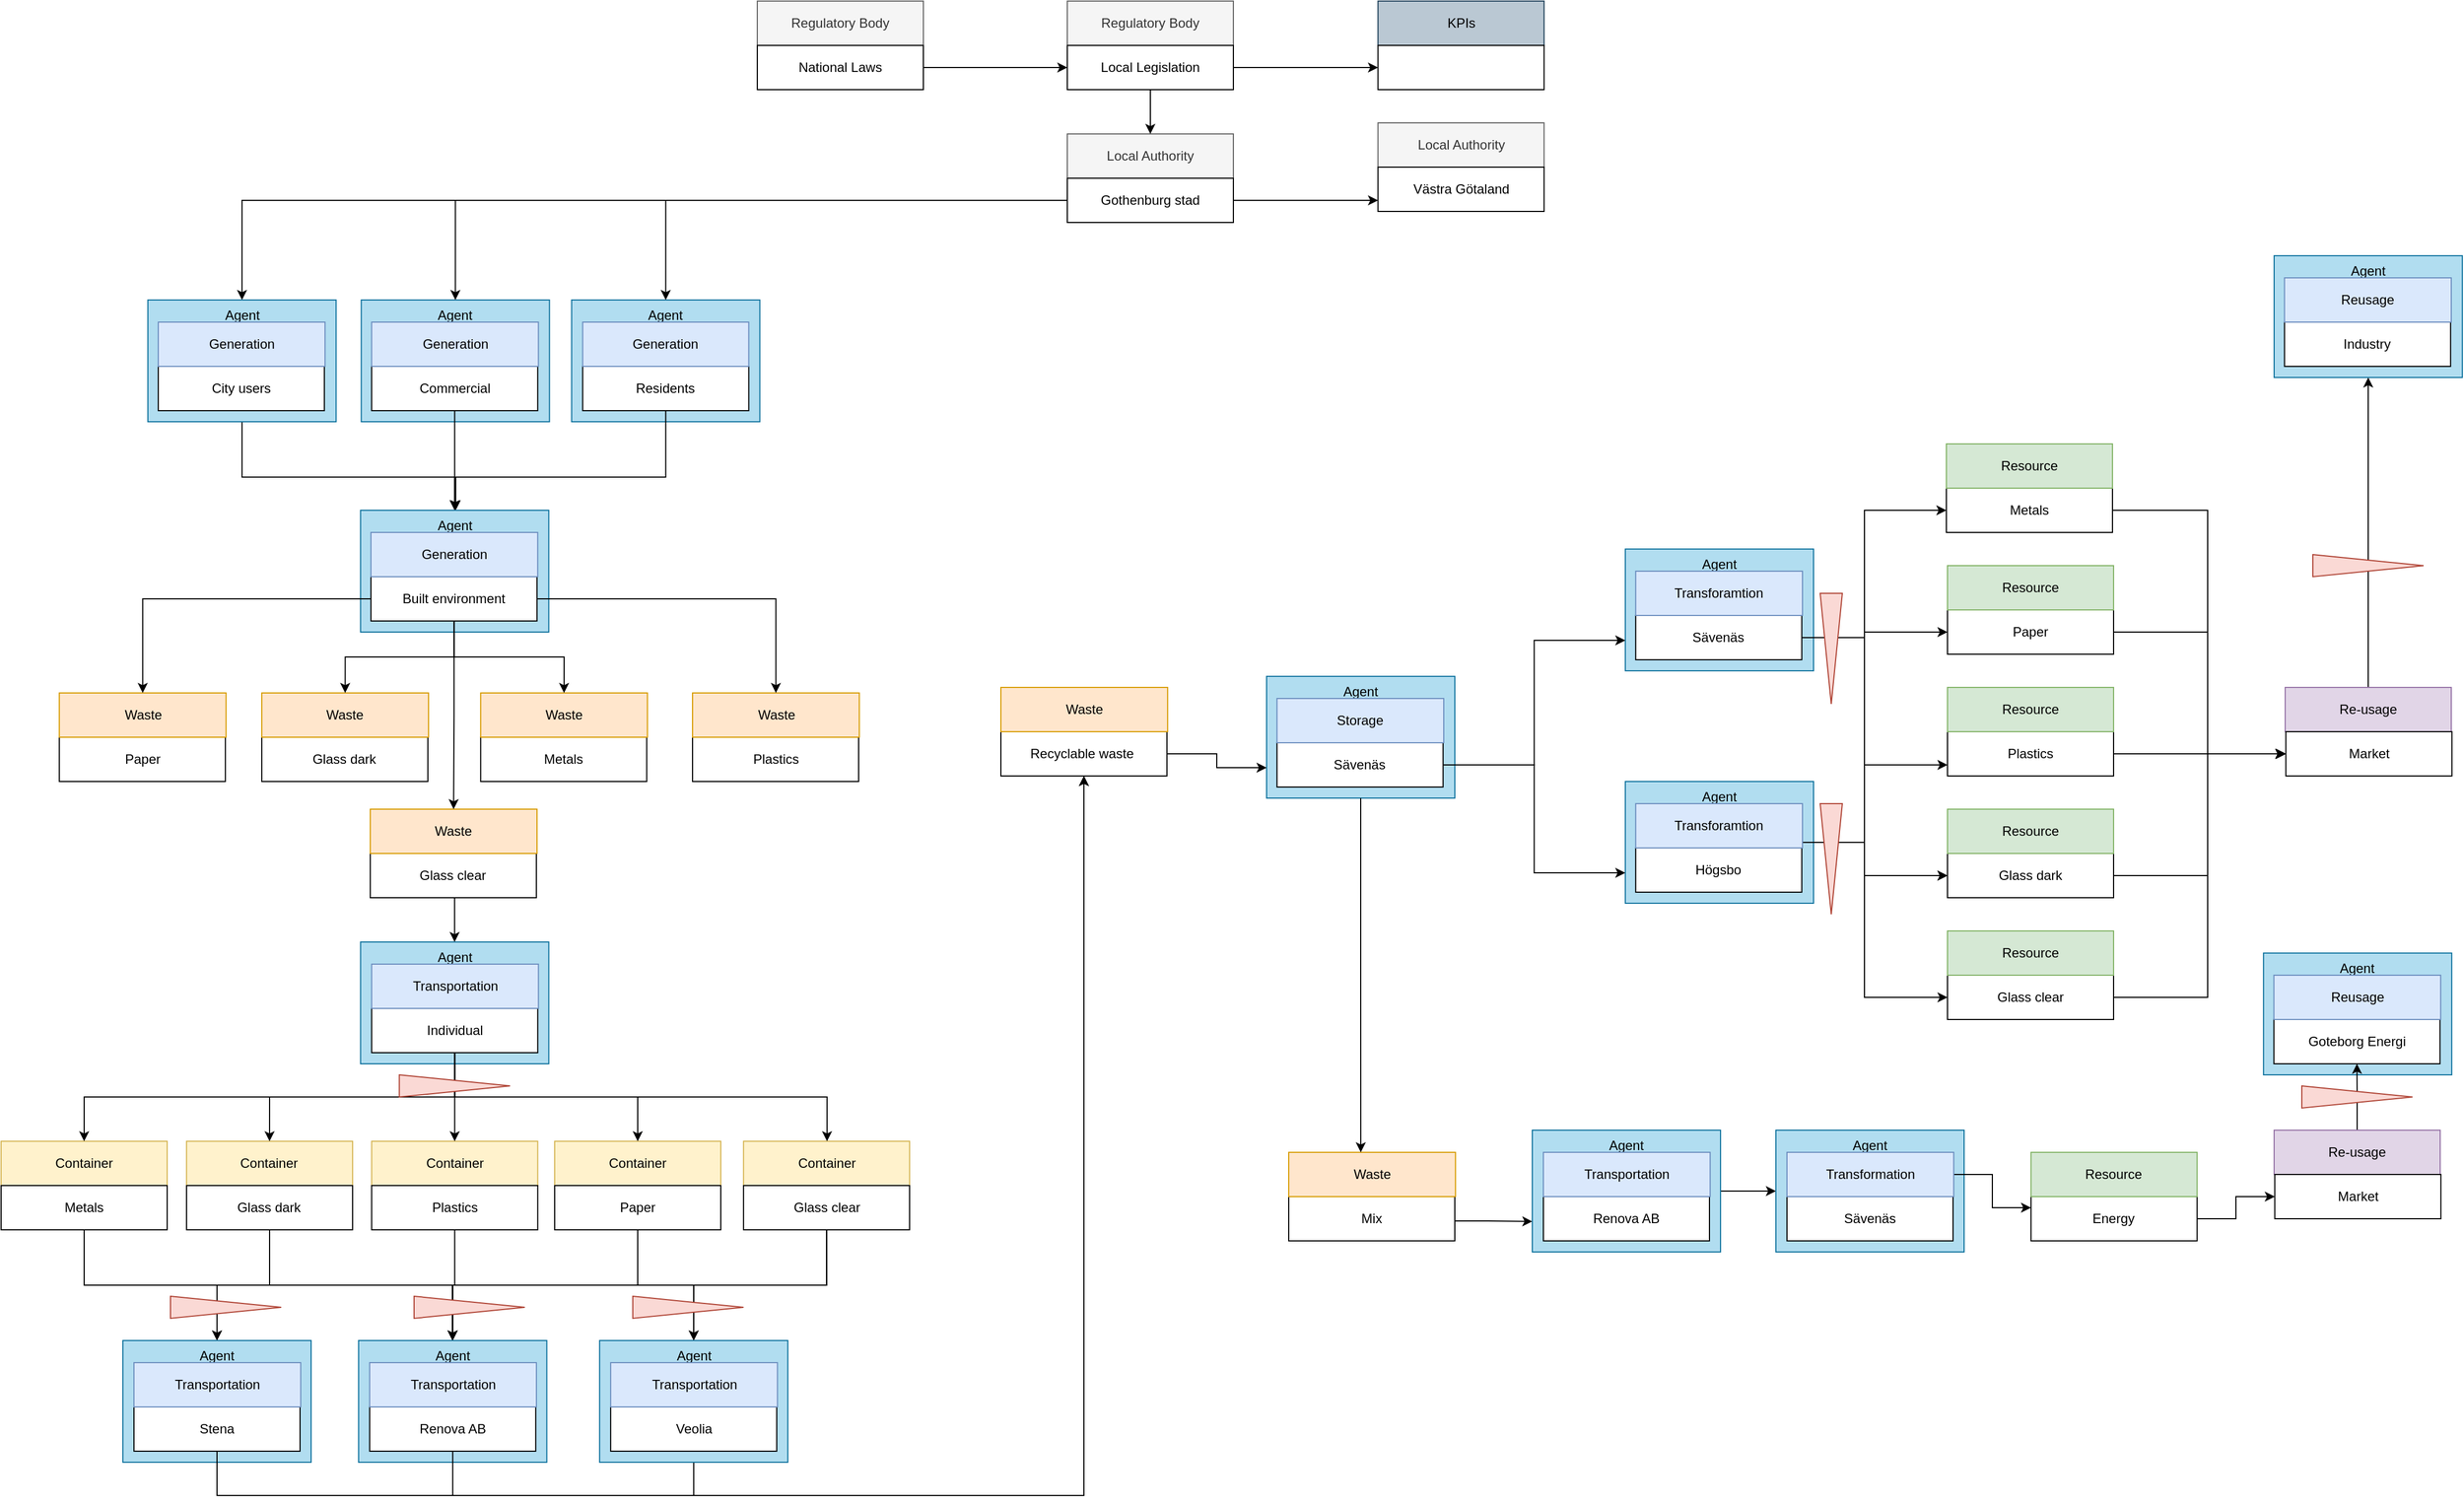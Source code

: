 <mxfile version="13.9.9" type="device"><diagram id="C5RBs43oDa-KdzZeNtuy" name="gote"><mxGraphModel dx="6628" dy="2889" grid="1" gridSize="10" guides="1" tooltips="1" connect="1" arrows="1" fold="1" page="1" pageScale="1" pageWidth="827" pageHeight="1169" math="0" shadow="0"><root><mxCell id="WIyWlLk6GJQsqaUBKTNV-0"/><mxCell id="WIyWlLk6GJQsqaUBKTNV-1" parent="WIyWlLk6GJQsqaUBKTNV-0"/><mxCell id="p03Hnv6CAL76CgvEwwgC-0" value="Agent" style="rounded=0;whiteSpace=wrap;html=1;fillColor=#b1ddf0;strokeColor=#10739e;verticalAlign=top;" parent="WIyWlLk6GJQsqaUBKTNV-1" vertex="1"><mxGeometry x="-2627.71" y="-780" width="170" height="110" as="geometry"/></mxCell><mxCell id="p03Hnv6CAL76CgvEwwgC-1" value="Agent" style="rounded=0;whiteSpace=wrap;html=1;fillColor=#b1ddf0;strokeColor=#10739e;verticalAlign=top;" parent="WIyWlLk6GJQsqaUBKTNV-1" vertex="1"><mxGeometry x="-2817.71" y="-780" width="170" height="110" as="geometry"/></mxCell><mxCell id="p03Hnv6CAL76CgvEwwgC-2" value="" style="group" parent="WIyWlLk6GJQsqaUBKTNV-1" vertex="1" connectable="0"><mxGeometry x="-2180" y="-1050" width="160" height="80" as="geometry"/></mxCell><mxCell id="p03Hnv6CAL76CgvEwwgC-3" value="Regulatory Body" style="rounded=0;whiteSpace=wrap;html=1;fillColor=#f5f5f5;strokeColor=#666666;fontColor=#333333;" parent="p03Hnv6CAL76CgvEwwgC-2" vertex="1"><mxGeometry width="150" height="40" as="geometry"/></mxCell><mxCell id="p03Hnv6CAL76CgvEwwgC-4" value="Local Legislation" style="rounded=0;whiteSpace=wrap;html=1;" parent="p03Hnv6CAL76CgvEwwgC-2" vertex="1"><mxGeometry y="40" width="150" height="40" as="geometry"/></mxCell><mxCell id="p03Hnv6CAL76CgvEwwgC-5" value="Local Authority" style="rounded=0;whiteSpace=wrap;html=1;fillColor=#f5f5f5;strokeColor=#666666;fontColor=#333333;" parent="WIyWlLk6GJQsqaUBKTNV-1" vertex="1"><mxGeometry x="-2180" y="-930" width="150" height="40" as="geometry"/></mxCell><mxCell id="p03Hnv6CAL76CgvEwwgC-6" style="edgeStyle=orthogonalEdgeStyle;rounded=0;orthogonalLoop=1;jettySize=auto;html=1;entryX=0;entryY=0.75;entryDx=0;entryDy=0;" parent="WIyWlLk6GJQsqaUBKTNV-1" source="p03Hnv6CAL76CgvEwwgC-12" target="p03Hnv6CAL76CgvEwwgC-32" edge="1"><mxGeometry relative="1" as="geometry"/></mxCell><mxCell id="p03Hnv6CAL76CgvEwwgC-9" style="edgeStyle=orthogonalEdgeStyle;rounded=0;orthogonalLoop=1;jettySize=auto;html=1;entryX=0.5;entryY=0;entryDx=0;entryDy=0;" parent="WIyWlLk6GJQsqaUBKTNV-1" source="p03Hnv6CAL76CgvEwwgC-12" target="p03Hnv6CAL76CgvEwwgC-1" edge="1"><mxGeometry relative="1" as="geometry"/></mxCell><mxCell id="p03Hnv6CAL76CgvEwwgC-10" style="edgeStyle=orthogonalEdgeStyle;rounded=0;orthogonalLoop=1;jettySize=auto;html=1;entryX=0.5;entryY=0;entryDx=0;entryDy=0;" parent="WIyWlLk6GJQsqaUBKTNV-1" source="p03Hnv6CAL76CgvEwwgC-12" target="p03Hnv6CAL76CgvEwwgC-0" edge="1"><mxGeometry relative="1" as="geometry"/></mxCell><mxCell id="p03Hnv6CAL76CgvEwwgC-159" style="edgeStyle=orthogonalEdgeStyle;rounded=0;orthogonalLoop=1;jettySize=auto;html=1;entryX=0.5;entryY=0;entryDx=0;entryDy=0;" parent="WIyWlLk6GJQsqaUBKTNV-1" source="p03Hnv6CAL76CgvEwwgC-12" target="p03Hnv6CAL76CgvEwwgC-156" edge="1"><mxGeometry relative="1" as="geometry"/></mxCell><mxCell id="p03Hnv6CAL76CgvEwwgC-12" value="Gothenburg stad" style="rounded=0;whiteSpace=wrap;html=1;" parent="WIyWlLk6GJQsqaUBKTNV-1" vertex="1"><mxGeometry x="-2180" y="-890" width="150" height="40" as="geometry"/></mxCell><mxCell id="p03Hnv6CAL76CgvEwwgC-13" value="" style="group" parent="WIyWlLk6GJQsqaUBKTNV-1" vertex="1" connectable="0"><mxGeometry x="-2460" y="-1050" width="150" height="80" as="geometry"/></mxCell><mxCell id="p03Hnv6CAL76CgvEwwgC-14" value="Regulatory Body" style="rounded=0;whiteSpace=wrap;html=1;fillColor=#f5f5f5;strokeColor=#666666;fontColor=#333333;" parent="p03Hnv6CAL76CgvEwwgC-13" vertex="1"><mxGeometry width="150" height="40" as="geometry"/></mxCell><mxCell id="p03Hnv6CAL76CgvEwwgC-15" value="National Laws" style="rounded=0;whiteSpace=wrap;html=1;" parent="p03Hnv6CAL76CgvEwwgC-13" vertex="1"><mxGeometry y="40" width="150" height="40" as="geometry"/></mxCell><mxCell id="p03Hnv6CAL76CgvEwwgC-16" value="KPIs" style="rounded=0;whiteSpace=wrap;html=1;fillColor=#bac8d3;strokeColor=#23445d;" parent="WIyWlLk6GJQsqaUBKTNV-1" vertex="1"><mxGeometry x="-1899.38" y="-1050" width="150" height="40" as="geometry"/></mxCell><mxCell id="p03Hnv6CAL76CgvEwwgC-17" value="" style="rounded=0;whiteSpace=wrap;html=1;" parent="WIyWlLk6GJQsqaUBKTNV-1" vertex="1"><mxGeometry x="-1899.38" y="-1010" width="150" height="40" as="geometry"/></mxCell><mxCell id="p03Hnv6CAL76CgvEwwgC-18" style="edgeStyle=orthogonalEdgeStyle;rounded=0;orthogonalLoop=1;jettySize=auto;html=1;" parent="WIyWlLk6GJQsqaUBKTNV-1" source="p03Hnv6CAL76CgvEwwgC-15" target="p03Hnv6CAL76CgvEwwgC-4" edge="1"><mxGeometry relative="1" as="geometry"/></mxCell><mxCell id="p03Hnv6CAL76CgvEwwgC-19" style="edgeStyle=orthogonalEdgeStyle;rounded=0;orthogonalLoop=1;jettySize=auto;html=1;" parent="WIyWlLk6GJQsqaUBKTNV-1" source="p03Hnv6CAL76CgvEwwgC-4" target="p03Hnv6CAL76CgvEwwgC-17" edge="1"><mxGeometry relative="1" as="geometry"/></mxCell><mxCell id="p03Hnv6CAL76CgvEwwgC-20" style="edgeStyle=orthogonalEdgeStyle;rounded=0;orthogonalLoop=1;jettySize=auto;html=1;" parent="WIyWlLk6GJQsqaUBKTNV-1" source="p03Hnv6CAL76CgvEwwgC-4" target="p03Hnv6CAL76CgvEwwgC-5" edge="1"><mxGeometry relative="1" as="geometry"/></mxCell><mxCell id="p03Hnv6CAL76CgvEwwgC-30" value="Local Authority" style="rounded=0;whiteSpace=wrap;html=1;fillColor=#f5f5f5;strokeColor=#666666;fontColor=#333333;" parent="WIyWlLk6GJQsqaUBKTNV-1" vertex="1"><mxGeometry x="-1899.38" y="-940" width="150" height="40" as="geometry"/></mxCell><mxCell id="p03Hnv6CAL76CgvEwwgC-32" value="Västra Götaland" style="rounded=0;whiteSpace=wrap;html=1;" parent="WIyWlLk6GJQsqaUBKTNV-1" vertex="1"><mxGeometry x="-1899.38" y="-900" width="150" height="40" as="geometry"/></mxCell><mxCell id="p03Hnv6CAL76CgvEwwgC-36" style="edgeStyle=orthogonalEdgeStyle;rounded=0;orthogonalLoop=1;jettySize=auto;html=1;" parent="WIyWlLk6GJQsqaUBKTNV-1" source="p03Hnv6CAL76CgvEwwgC-37" target="p03Hnv6CAL76CgvEwwgC-47" edge="1"><mxGeometry relative="1" as="geometry"><Array as="points"><mxPoint x="-2542.42" y="-620"/><mxPoint x="-2732.42" y="-620"/></Array></mxGeometry></mxCell><mxCell id="p03Hnv6CAL76CgvEwwgC-37" value="Residents" style="rounded=0;whiteSpace=wrap;html=1;" parent="WIyWlLk6GJQsqaUBKTNV-1" vertex="1"><mxGeometry x="-2617.71" y="-720" width="150" height="40" as="geometry"/></mxCell><mxCell id="p03Hnv6CAL76CgvEwwgC-38" value="Generation" style="rounded=0;whiteSpace=wrap;html=1;fillColor=#dae8fc;strokeColor=#6c8ebf;" parent="WIyWlLk6GJQsqaUBKTNV-1" vertex="1"><mxGeometry x="-2617.71" y="-760" width="150" height="40" as="geometry"/></mxCell><mxCell id="p03Hnv6CAL76CgvEwwgC-39" style="edgeStyle=orthogonalEdgeStyle;rounded=0;orthogonalLoop=1;jettySize=auto;html=1;" parent="WIyWlLk6GJQsqaUBKTNV-1" source="p03Hnv6CAL76CgvEwwgC-40" target="p03Hnv6CAL76CgvEwwgC-47" edge="1"><mxGeometry relative="1" as="geometry"><mxPoint x="-2733.33" y="-600" as="targetPoint"/></mxGeometry></mxCell><mxCell id="p03Hnv6CAL76CgvEwwgC-40" value="Commercial" style="rounded=0;whiteSpace=wrap;html=1;" parent="WIyWlLk6GJQsqaUBKTNV-1" vertex="1"><mxGeometry x="-2808.33" y="-720" width="150" height="40" as="geometry"/></mxCell><mxCell id="p03Hnv6CAL76CgvEwwgC-41" value="Generation" style="rounded=0;whiteSpace=wrap;html=1;fillColor=#dae8fc;strokeColor=#6c8ebf;" parent="WIyWlLk6GJQsqaUBKTNV-1" vertex="1"><mxGeometry x="-2808.33" y="-760" width="150.62" height="40" as="geometry"/></mxCell><mxCell id="p03Hnv6CAL76CgvEwwgC-174" style="edgeStyle=orthogonalEdgeStyle;rounded=0;orthogonalLoop=1;jettySize=auto;html=1;entryX=0.5;entryY=0;entryDx=0;entryDy=0;" parent="WIyWlLk6GJQsqaUBKTNV-1" source="p03Hnv6CAL76CgvEwwgC-156" target="p03Hnv6CAL76CgvEwwgC-47" edge="1"><mxGeometry relative="1" as="geometry"><Array as="points"><mxPoint x="-2925.42" y="-620"/><mxPoint x="-2732.42" y="-620"/></Array></mxGeometry></mxCell><mxCell id="p03Hnv6CAL76CgvEwwgC-156" value="Agent" style="rounded=0;whiteSpace=wrap;html=1;fillColor=#b1ddf0;strokeColor=#10739e;verticalAlign=top;" parent="WIyWlLk6GJQsqaUBKTNV-1" vertex="1"><mxGeometry x="-3010.42" y="-780" width="170" height="110" as="geometry"/></mxCell><mxCell id="p03Hnv6CAL76CgvEwwgC-157" value="City users" style="rounded=0;whiteSpace=wrap;html=1;" parent="WIyWlLk6GJQsqaUBKTNV-1" vertex="1"><mxGeometry x="-3001.04" y="-720" width="150" height="40" as="geometry"/></mxCell><mxCell id="p03Hnv6CAL76CgvEwwgC-158" value="Generation" style="rounded=0;whiteSpace=wrap;html=1;fillColor=#dae8fc;strokeColor=#6c8ebf;" parent="WIyWlLk6GJQsqaUBKTNV-1" vertex="1"><mxGeometry x="-3001.04" y="-760" width="150.62" height="40" as="geometry"/></mxCell><mxCell id="p03Hnv6CAL76CgvEwwgC-160" value="Paper" style="rounded=0;whiteSpace=wrap;html=1;" parent="WIyWlLk6GJQsqaUBKTNV-1" vertex="1"><mxGeometry x="-3090.42" y="-385" width="150" height="40" as="geometry"/></mxCell><mxCell id="p03Hnv6CAL76CgvEwwgC-161" value="Waste" style="rounded=0;whiteSpace=wrap;html=1;fillColor=#ffe6cc;strokeColor=#d79b00;" parent="WIyWlLk6GJQsqaUBKTNV-1" vertex="1"><mxGeometry x="-3090.42" y="-425" width="150.62" height="40" as="geometry"/></mxCell><mxCell id="p03Hnv6CAL76CgvEwwgC-162" value="Plastics" style="rounded=0;whiteSpace=wrap;html=1;" parent="WIyWlLk6GJQsqaUBKTNV-1" vertex="1"><mxGeometry x="-2518.48" y="-385" width="150" height="40" as="geometry"/></mxCell><mxCell id="p03Hnv6CAL76CgvEwwgC-163" value="Waste" style="rounded=0;whiteSpace=wrap;html=1;fillColor=#ffe6cc;strokeColor=#d79b00;" parent="WIyWlLk6GJQsqaUBKTNV-1" vertex="1"><mxGeometry x="-2518.48" y="-425" width="150.62" height="40" as="geometry"/></mxCell><mxCell id="p03Hnv6CAL76CgvEwwgC-168" value="Glass dark" style="rounded=0;whiteSpace=wrap;html=1;" parent="WIyWlLk6GJQsqaUBKTNV-1" vertex="1"><mxGeometry x="-2907.55" y="-385" width="150" height="40" as="geometry"/></mxCell><mxCell id="p03Hnv6CAL76CgvEwwgC-169" value="Waste" style="rounded=0;whiteSpace=wrap;html=1;fillColor=#ffe6cc;strokeColor=#d79b00;" parent="WIyWlLk6GJQsqaUBKTNV-1" vertex="1"><mxGeometry x="-2907.55" y="-425" width="150.62" height="40" as="geometry"/></mxCell><mxCell id="p03Hnv6CAL76CgvEwwgC-170" value="Metals" style="rounded=0;whiteSpace=wrap;html=1;" parent="WIyWlLk6GJQsqaUBKTNV-1" vertex="1"><mxGeometry x="-2709.85" y="-385" width="150" height="40" as="geometry"/></mxCell><mxCell id="p03Hnv6CAL76CgvEwwgC-171" value="Waste" style="rounded=0;whiteSpace=wrap;html=1;fillColor=#ffe6cc;strokeColor=#d79b00;" parent="WIyWlLk6GJQsqaUBKTNV-1" vertex="1"><mxGeometry x="-2709.85" y="-425" width="150.62" height="40" as="geometry"/></mxCell><mxCell id="p03Hnv6CAL76CgvEwwgC-182" value="Container" style="rounded=0;whiteSpace=wrap;html=1;fillColor=#fff2cc;strokeColor=#d6b656;" parent="WIyWlLk6GJQsqaUBKTNV-1" vertex="1"><mxGeometry x="-3143" y="-20" width="150" height="40" as="geometry"/></mxCell><mxCell id="47NNqVsEdAIl8J_c_19_-13" style="edgeStyle=orthogonalEdgeStyle;rounded=0;orthogonalLoop=1;jettySize=auto;html=1;exitX=0.5;exitY=1;exitDx=0;exitDy=0;entryX=0.5;entryY=0;entryDx=0;entryDy=0;" parent="WIyWlLk6GJQsqaUBKTNV-1" source="p03Hnv6CAL76CgvEwwgC-183" target="p03Hnv6CAL76CgvEwwgC-314" edge="1"><mxGeometry relative="1" as="geometry"/></mxCell><mxCell id="p03Hnv6CAL76CgvEwwgC-183" value="Metals" style="rounded=0;whiteSpace=wrap;html=1;" parent="WIyWlLk6GJQsqaUBKTNV-1" vertex="1"><mxGeometry x="-3143" y="20" width="150" height="40" as="geometry"/></mxCell><mxCell id="p03Hnv6CAL76CgvEwwgC-184" value="Container" style="rounded=0;whiteSpace=wrap;html=1;fillColor=#fff2cc;strokeColor=#d6b656;" parent="WIyWlLk6GJQsqaUBKTNV-1" vertex="1"><mxGeometry x="-2975.53" y="-20" width="150" height="40" as="geometry"/></mxCell><mxCell id="47NNqVsEdAIl8J_c_19_-14" style="edgeStyle=orthogonalEdgeStyle;rounded=0;orthogonalLoop=1;jettySize=auto;html=1;" parent="WIyWlLk6GJQsqaUBKTNV-1" source="p03Hnv6CAL76CgvEwwgC-185" target="zvfdUH8zhtzc3hvKVOrB-70" edge="1"><mxGeometry relative="1" as="geometry"><Array as="points"><mxPoint x="-2900.42" y="110"/><mxPoint x="-2735.42" y="110"/></Array></mxGeometry></mxCell><mxCell id="p03Hnv6CAL76CgvEwwgC-185" value="Glass dark" style="rounded=0;whiteSpace=wrap;html=1;" parent="WIyWlLk6GJQsqaUBKTNV-1" vertex="1"><mxGeometry x="-2975.53" y="20" width="150" height="40" as="geometry"/></mxCell><mxCell id="p03Hnv6CAL76CgvEwwgC-187" value="Container" style="rounded=0;whiteSpace=wrap;html=1;fillColor=#fff2cc;strokeColor=#d6b656;" parent="WIyWlLk6GJQsqaUBKTNV-1" vertex="1"><mxGeometry x="-2808.31" y="-20" width="150" height="40" as="geometry"/></mxCell><mxCell id="47NNqVsEdAIl8J_c_19_-18" style="edgeStyle=orthogonalEdgeStyle;rounded=0;orthogonalLoop=1;jettySize=auto;html=1;entryX=0.5;entryY=0;entryDx=0;entryDy=0;" parent="WIyWlLk6GJQsqaUBKTNV-1" source="p03Hnv6CAL76CgvEwwgC-188" target="zvfdUH8zhtzc3hvKVOrB-70" edge="1"><mxGeometry relative="1" as="geometry"/></mxCell><mxCell id="p03Hnv6CAL76CgvEwwgC-188" value="Plastics" style="rounded=0;whiteSpace=wrap;html=1;" parent="WIyWlLk6GJQsqaUBKTNV-1" vertex="1"><mxGeometry x="-2808.31" y="20" width="150" height="40" as="geometry"/></mxCell><mxCell id="p03Hnv6CAL76CgvEwwgC-189" value="Container" style="rounded=0;whiteSpace=wrap;html=1;fillColor=#fff2cc;strokeColor=#d6b656;" parent="WIyWlLk6GJQsqaUBKTNV-1" vertex="1"><mxGeometry x="-2643.0" y="-20" width="150" height="40" as="geometry"/></mxCell><mxCell id="47NNqVsEdAIl8J_c_19_-19" style="edgeStyle=orthogonalEdgeStyle;rounded=0;orthogonalLoop=1;jettySize=auto;html=1;entryX=0.5;entryY=0;entryDx=0;entryDy=0;" parent="WIyWlLk6GJQsqaUBKTNV-1" source="p03Hnv6CAL76CgvEwwgC-190" target="p03Hnv6CAL76CgvEwwgC-216" edge="1"><mxGeometry relative="1" as="geometry"/></mxCell><mxCell id="p03Hnv6CAL76CgvEwwgC-190" value="Paper" style="rounded=0;whiteSpace=wrap;html=1;" parent="WIyWlLk6GJQsqaUBKTNV-1" vertex="1"><mxGeometry x="-2643.0" y="20" width="150" height="40" as="geometry"/></mxCell><mxCell id="47NNqVsEdAIl8J_c_19_-44" style="edgeStyle=orthogonalEdgeStyle;rounded=0;orthogonalLoop=1;jettySize=auto;html=1;" parent="WIyWlLk6GJQsqaUBKTNV-1" source="p03Hnv6CAL76CgvEwwgC-207" target="RU2qf0er4-iH85beqSWu-0" edge="1"><mxGeometry relative="1" as="geometry"><Array as="points"><mxPoint x="-2733.42" y="-230"/><mxPoint x="-2733.42" y="-230"/></Array></mxGeometry></mxCell><mxCell id="p03Hnv6CAL76CgvEwwgC-207" value="Glass clear" style="rounded=0;whiteSpace=wrap;html=1;" parent="WIyWlLk6GJQsqaUBKTNV-1" vertex="1"><mxGeometry x="-2809.57" y="-280" width="150" height="40" as="geometry"/></mxCell><mxCell id="p03Hnv6CAL76CgvEwwgC-208" value="Waste" style="rounded=0;whiteSpace=wrap;html=1;fillColor=#ffe6cc;strokeColor=#d79b00;" parent="WIyWlLk6GJQsqaUBKTNV-1" vertex="1"><mxGeometry x="-2809.57" y="-320" width="150.62" height="40" as="geometry"/></mxCell><mxCell id="p03Hnv6CAL76CgvEwwgC-209" value="Container" style="rounded=0;whiteSpace=wrap;html=1;fillColor=#fff2cc;strokeColor=#d6b656;" parent="WIyWlLk6GJQsqaUBKTNV-1" vertex="1"><mxGeometry x="-2472.43" y="-20" width="150" height="40" as="geometry"/></mxCell><mxCell id="47NNqVsEdAIl8J_c_19_-15" style="edgeStyle=orthogonalEdgeStyle;rounded=0;orthogonalLoop=1;jettySize=auto;html=1;entryX=0.5;entryY=0;entryDx=0;entryDy=0;" parent="WIyWlLk6GJQsqaUBKTNV-1" source="p03Hnv6CAL76CgvEwwgC-210" target="p03Hnv6CAL76CgvEwwgC-216" edge="1"><mxGeometry relative="1" as="geometry"/></mxCell><mxCell id="47NNqVsEdAIl8J_c_19_-16" style="edgeStyle=orthogonalEdgeStyle;rounded=0;orthogonalLoop=1;jettySize=auto;html=1;entryX=0.5;entryY=0;entryDx=0;entryDy=0;" parent="WIyWlLk6GJQsqaUBKTNV-1" source="p03Hnv6CAL76CgvEwwgC-210" target="zvfdUH8zhtzc3hvKVOrB-70" edge="1"><mxGeometry relative="1" as="geometry"><Array as="points"><mxPoint x="-2397.42" y="110"/><mxPoint x="-2735.42" y="110"/></Array></mxGeometry></mxCell><mxCell id="47NNqVsEdAIl8J_c_19_-17" style="edgeStyle=orthogonalEdgeStyle;rounded=0;orthogonalLoop=1;jettySize=auto;html=1;exitX=0.5;exitY=1;exitDx=0;exitDy=0;entryX=0.5;entryY=0;entryDx=0;entryDy=0;" parent="WIyWlLk6GJQsqaUBKTNV-1" source="p03Hnv6CAL76CgvEwwgC-210" target="p03Hnv6CAL76CgvEwwgC-314" edge="1"><mxGeometry relative="1" as="geometry"/></mxCell><mxCell id="p03Hnv6CAL76CgvEwwgC-210" value="Glass clear" style="rounded=0;whiteSpace=wrap;html=1;" parent="WIyWlLk6GJQsqaUBKTNV-1" vertex="1"><mxGeometry x="-2472.43" y="20" width="150" height="40" as="geometry"/></mxCell><mxCell id="AnfgJKXynzBzOAYBGzDq-20" style="edgeStyle=orthogonalEdgeStyle;rounded=0;orthogonalLoop=1;jettySize=auto;html=1;entryX=0.5;entryY=1;entryDx=0;entryDy=0;" edge="1" parent="WIyWlLk6GJQsqaUBKTNV-1" source="p03Hnv6CAL76CgvEwwgC-216" target="47NNqVsEdAIl8J_c_19_-11"><mxGeometry relative="1" as="geometry"><Array as="points"><mxPoint x="-2517" y="300"/><mxPoint x="-2165" y="300"/></Array></mxGeometry></mxCell><mxCell id="p03Hnv6CAL76CgvEwwgC-216" value="Agent" style="rounded=0;whiteSpace=wrap;html=1;fillColor=#b1ddf0;strokeColor=#10739e;verticalAlign=top;" parent="WIyWlLk6GJQsqaUBKTNV-1" vertex="1"><mxGeometry x="-2602.43" y="160" width="170" height="110" as="geometry"/></mxCell><mxCell id="p03Hnv6CAL76CgvEwwgC-217" value="Veolia" style="rounded=0;whiteSpace=wrap;html=1;" parent="WIyWlLk6GJQsqaUBKTNV-1" vertex="1"><mxGeometry x="-2592.43" y="220" width="150" height="40" as="geometry"/></mxCell><mxCell id="p03Hnv6CAL76CgvEwwgC-218" value="Transportation" style="rounded=0;whiteSpace=wrap;html=1;fillColor=#dae8fc;strokeColor=#6c8ebf;" parent="WIyWlLk6GJQsqaUBKTNV-1" vertex="1"><mxGeometry x="-2592.43" y="180" width="150.62" height="40" as="geometry"/></mxCell><mxCell id="p03Hnv6CAL76CgvEwwgC-251" value="Agent" style="rounded=0;whiteSpace=wrap;html=1;fillColor=#b1ddf0;strokeColor=#10739e;verticalAlign=top;" parent="WIyWlLk6GJQsqaUBKTNV-1" vertex="1"><mxGeometry x="-1676" y="-555" width="170" height="110" as="geometry"/></mxCell><mxCell id="47NNqVsEdAIl8J_c_19_-68" style="edgeStyle=orthogonalEdgeStyle;rounded=0;orthogonalLoop=1;jettySize=auto;html=1;entryX=0;entryY=0.75;entryDx=0;entryDy=0;" parent="WIyWlLk6GJQsqaUBKTNV-1" source="p03Hnv6CAL76CgvEwwgC-252" target="zvfdUH8zhtzc3hvKVOrB-54" edge="1"><mxGeometry relative="1" as="geometry"><Array as="points"><mxPoint x="-1460" y="-475"/><mxPoint x="-1460" y="-360"/></Array></mxGeometry></mxCell><mxCell id="47NNqVsEdAIl8J_c_19_-69" style="edgeStyle=orthogonalEdgeStyle;rounded=0;orthogonalLoop=1;jettySize=auto;html=1;entryX=0;entryY=0.5;entryDx=0;entryDy=0;" parent="WIyWlLk6GJQsqaUBKTNV-1" source="p03Hnv6CAL76CgvEwwgC-252" target="47NNqVsEdAIl8J_c_19_-61" edge="1"><mxGeometry relative="1" as="geometry"><Array as="points"><mxPoint x="-1460" y="-475"/><mxPoint x="-1460" y="-260"/></Array></mxGeometry></mxCell><mxCell id="47NNqVsEdAIl8J_c_19_-71" style="edgeStyle=orthogonalEdgeStyle;rounded=0;orthogonalLoop=1;jettySize=auto;html=1;entryX=0;entryY=0.5;entryDx=0;entryDy=0;" parent="WIyWlLk6GJQsqaUBKTNV-1" source="p03Hnv6CAL76CgvEwwgC-252" target="zvfdUH8zhtzc3hvKVOrB-50" edge="1"><mxGeometry relative="1" as="geometry"><Array as="points"><mxPoint x="-1460" y="-475"/><mxPoint x="-1460" y="-590"/></Array></mxGeometry></mxCell><mxCell id="p03Hnv6CAL76CgvEwwgC-252" value="&lt;span style=&quot;text-align: left&quot;&gt;Sävenäs&lt;/span&gt;" style="rounded=0;whiteSpace=wrap;html=1;" parent="WIyWlLk6GJQsqaUBKTNV-1" vertex="1"><mxGeometry x="-1666.62" y="-495" width="150" height="40" as="geometry"/></mxCell><mxCell id="p03Hnv6CAL76CgvEwwgC-253" value="Transforamtion" style="rounded=0;whiteSpace=wrap;html=1;fillColor=#dae8fc;strokeColor=#6c8ebf;" parent="WIyWlLk6GJQsqaUBKTNV-1" vertex="1"><mxGeometry x="-1666.62" y="-535" width="150.62" height="40" as="geometry"/></mxCell><mxCell id="47NNqVsEdAIl8J_c_19_-90" style="edgeStyle=orthogonalEdgeStyle;rounded=0;orthogonalLoop=1;jettySize=auto;html=1;entryX=0.5;entryY=1;entryDx=0;entryDy=0;" parent="WIyWlLk6GJQsqaUBKTNV-1" source="p03Hnv6CAL76CgvEwwgC-311" target="47NNqVsEdAIl8J_c_19_-87" edge="1"><mxGeometry relative="1" as="geometry"/></mxCell><mxCell id="p03Hnv6CAL76CgvEwwgC-311" value="Re-usage" style="rounded=0;whiteSpace=wrap;html=1;fillColor=#e1d5e7;strokeColor=#9673a6;" parent="WIyWlLk6GJQsqaUBKTNV-1" vertex="1"><mxGeometry x="-1080" y="-430" width="150" height="40" as="geometry"/></mxCell><mxCell id="p03Hnv6CAL76CgvEwwgC-312" value="Market" style="rounded=0;whiteSpace=wrap;html=1;" parent="WIyWlLk6GJQsqaUBKTNV-1" vertex="1"><mxGeometry x="-1079.38" y="-390" width="150" height="40" as="geometry"/></mxCell><mxCell id="p03Hnv6CAL76CgvEwwgC-314" value="Agent" style="rounded=0;whiteSpace=wrap;html=1;fillColor=#b1ddf0;strokeColor=#10739e;verticalAlign=top;" parent="WIyWlLk6GJQsqaUBKTNV-1" vertex="1"><mxGeometry x="-3033" y="160" width="170" height="110" as="geometry"/></mxCell><mxCell id="AnfgJKXynzBzOAYBGzDq-19" style="edgeStyle=orthogonalEdgeStyle;rounded=0;orthogonalLoop=1;jettySize=auto;html=1;entryX=0.5;entryY=1;entryDx=0;entryDy=0;" edge="1" parent="WIyWlLk6GJQsqaUBKTNV-1" source="p03Hnv6CAL76CgvEwwgC-315" target="47NNqVsEdAIl8J_c_19_-11"><mxGeometry relative="1" as="geometry"><Array as="points"><mxPoint x="-2948" y="300"/><mxPoint x="-2165" y="300"/></Array></mxGeometry></mxCell><mxCell id="p03Hnv6CAL76CgvEwwgC-315" value="Stena" style="rounded=0;whiteSpace=wrap;html=1;" parent="WIyWlLk6GJQsqaUBKTNV-1" vertex="1"><mxGeometry x="-3023" y="220" width="150" height="40" as="geometry"/></mxCell><mxCell id="p03Hnv6CAL76CgvEwwgC-316" value="Transportation" style="rounded=0;whiteSpace=wrap;html=1;fillColor=#dae8fc;strokeColor=#6c8ebf;" parent="WIyWlLk6GJQsqaUBKTNV-1" vertex="1"><mxGeometry x="-3023" y="180" width="150.62" height="40" as="geometry"/></mxCell><mxCell id="eTMlNNeIWKvsIEqARhte-21" style="edgeStyle=orthogonalEdgeStyle;rounded=0;orthogonalLoop=1;jettySize=auto;html=1;entryX=0.5;entryY=0;entryDx=0;entryDy=0;" parent="WIyWlLk6GJQsqaUBKTNV-1" source="RU2qf0er4-iH85beqSWu-0" target="p03Hnv6CAL76CgvEwwgC-182" edge="1"><mxGeometry relative="1" as="geometry"><Array as="points"><mxPoint x="-2733" y="-60"/><mxPoint x="-3068" y="-60"/></Array></mxGeometry></mxCell><mxCell id="RU2qf0er4-iH85beqSWu-0" value="Agent" style="rounded=0;whiteSpace=wrap;html=1;fillColor=#b1ddf0;strokeColor=#10739e;verticalAlign=top;" parent="WIyWlLk6GJQsqaUBKTNV-1" vertex="1"><mxGeometry x="-2818.31" y="-200" width="170" height="110" as="geometry"/></mxCell><mxCell id="eTMlNNeIWKvsIEqARhte-22" style="edgeStyle=orthogonalEdgeStyle;rounded=0;orthogonalLoop=1;jettySize=auto;html=1;entryX=0.5;entryY=0;entryDx=0;entryDy=0;" parent="WIyWlLk6GJQsqaUBKTNV-1" source="RU2qf0er4-iH85beqSWu-1" target="p03Hnv6CAL76CgvEwwgC-187" edge="1"><mxGeometry relative="1" as="geometry"/></mxCell><mxCell id="eTMlNNeIWKvsIEqARhte-23" style="edgeStyle=orthogonalEdgeStyle;rounded=0;orthogonalLoop=1;jettySize=auto;html=1;entryX=0.5;entryY=0;entryDx=0;entryDy=0;" parent="WIyWlLk6GJQsqaUBKTNV-1" source="RU2qf0er4-iH85beqSWu-1" target="p03Hnv6CAL76CgvEwwgC-184" edge="1"><mxGeometry relative="1" as="geometry"><Array as="points"><mxPoint x="-2733" y="-60"/><mxPoint x="-2900" y="-60"/></Array></mxGeometry></mxCell><mxCell id="eTMlNNeIWKvsIEqARhte-24" style="edgeStyle=orthogonalEdgeStyle;rounded=0;orthogonalLoop=1;jettySize=auto;html=1;entryX=0.5;entryY=0;entryDx=0;entryDy=0;" parent="WIyWlLk6GJQsqaUBKTNV-1" source="RU2qf0er4-iH85beqSWu-1" target="p03Hnv6CAL76CgvEwwgC-189" edge="1"><mxGeometry relative="1" as="geometry"><Array as="points"><mxPoint x="-2733" y="-60"/><mxPoint x="-2568" y="-60"/></Array></mxGeometry></mxCell><mxCell id="eTMlNNeIWKvsIEqARhte-26" style="edgeStyle=orthogonalEdgeStyle;rounded=0;orthogonalLoop=1;jettySize=auto;html=1;" parent="WIyWlLk6GJQsqaUBKTNV-1" source="RU2qf0er4-iH85beqSWu-1" target="p03Hnv6CAL76CgvEwwgC-209" edge="1"><mxGeometry relative="1" as="geometry"><Array as="points"><mxPoint x="-2733" y="-60"/><mxPoint x="-2397" y="-60"/></Array></mxGeometry></mxCell><mxCell id="RU2qf0er4-iH85beqSWu-1" value="Individual" style="rounded=0;whiteSpace=wrap;html=1;" parent="WIyWlLk6GJQsqaUBKTNV-1" vertex="1"><mxGeometry x="-2808.31" y="-140" width="150" height="40" as="geometry"/></mxCell><mxCell id="RU2qf0er4-iH85beqSWu-2" value="Transportation" style="rounded=0;whiteSpace=wrap;html=1;fillColor=#dae8fc;strokeColor=#6c8ebf;" parent="WIyWlLk6GJQsqaUBKTNV-1" vertex="1"><mxGeometry x="-2808.31" y="-180" width="150.62" height="40" as="geometry"/></mxCell><mxCell id="47NNqVsEdAIl8J_c_19_-82" style="edgeStyle=orthogonalEdgeStyle;rounded=0;orthogonalLoop=1;jettySize=auto;html=1;entryX=0;entryY=0.5;entryDx=0;entryDy=0;" parent="WIyWlLk6GJQsqaUBKTNV-1" source="zvfdUH8zhtzc3hvKVOrB-50" target="p03Hnv6CAL76CgvEwwgC-312" edge="1"><mxGeometry relative="1" as="geometry"><Array as="points"><mxPoint x="-1150" y="-590"/><mxPoint x="-1150" y="-370"/></Array></mxGeometry></mxCell><mxCell id="zvfdUH8zhtzc3hvKVOrB-50" value="Metals" style="rounded=0;whiteSpace=wrap;html=1;" parent="WIyWlLk6GJQsqaUBKTNV-1" vertex="1"><mxGeometry x="-1386" y="-610" width="150" height="40" as="geometry"/></mxCell><mxCell id="47NNqVsEdAIl8J_c_19_-80" style="edgeStyle=orthogonalEdgeStyle;rounded=0;orthogonalLoop=1;jettySize=auto;html=1;entryX=0;entryY=0.5;entryDx=0;entryDy=0;" parent="WIyWlLk6GJQsqaUBKTNV-1" source="zvfdUH8zhtzc3hvKVOrB-52" target="p03Hnv6CAL76CgvEwwgC-312" edge="1"><mxGeometry relative="1" as="geometry"><Array as="points"><mxPoint x="-1150" y="-150"/><mxPoint x="-1150" y="-370"/></Array></mxGeometry></mxCell><mxCell id="zvfdUH8zhtzc3hvKVOrB-52" value="Glass clear" style="rounded=0;whiteSpace=wrap;html=1;" parent="WIyWlLk6GJQsqaUBKTNV-1" vertex="1"><mxGeometry x="-1385.0" y="-170" width="150" height="40" as="geometry"/></mxCell><mxCell id="47NNqVsEdAIl8J_c_19_-84" style="edgeStyle=orthogonalEdgeStyle;rounded=0;orthogonalLoop=1;jettySize=auto;html=1;entryX=0;entryY=0.5;entryDx=0;entryDy=0;" parent="WIyWlLk6GJQsqaUBKTNV-1" source="zvfdUH8zhtzc3hvKVOrB-54" target="p03Hnv6CAL76CgvEwwgC-312" edge="1"><mxGeometry relative="1" as="geometry"/></mxCell><mxCell id="zvfdUH8zhtzc3hvKVOrB-54" value="Plastics" style="rounded=0;whiteSpace=wrap;html=1;" parent="WIyWlLk6GJQsqaUBKTNV-1" vertex="1"><mxGeometry x="-1385.0" y="-390" width="150" height="40" as="geometry"/></mxCell><mxCell id="47NNqVsEdAIl8J_c_19_-83" style="edgeStyle=orthogonalEdgeStyle;rounded=0;orthogonalLoop=1;jettySize=auto;html=1;entryX=0;entryY=0.5;entryDx=0;entryDy=0;" parent="WIyWlLk6GJQsqaUBKTNV-1" source="zvfdUH8zhtzc3hvKVOrB-56" target="p03Hnv6CAL76CgvEwwgC-312" edge="1"><mxGeometry relative="1" as="geometry"><Array as="points"><mxPoint x="-1150" y="-480"/><mxPoint x="-1150" y="-370"/></Array></mxGeometry></mxCell><mxCell id="zvfdUH8zhtzc3hvKVOrB-56" value="Paper" style="rounded=0;whiteSpace=wrap;html=1;" parent="WIyWlLk6GJQsqaUBKTNV-1" vertex="1"><mxGeometry x="-1385.0" y="-500" width="150" height="40" as="geometry"/></mxCell><mxCell id="zvfdUH8zhtzc3hvKVOrB-70" value="Agent" style="rounded=0;whiteSpace=wrap;html=1;fillColor=#b1ddf0;strokeColor=#10739e;verticalAlign=top;" parent="WIyWlLk6GJQsqaUBKTNV-1" vertex="1"><mxGeometry x="-2820.13" y="160" width="170" height="110" as="geometry"/></mxCell><mxCell id="47NNqVsEdAIl8J_c_19_-47" style="edgeStyle=orthogonalEdgeStyle;rounded=0;orthogonalLoop=1;jettySize=auto;html=1;" parent="WIyWlLk6GJQsqaUBKTNV-1" source="zvfdUH8zhtzc3hvKVOrB-71" target="47NNqVsEdAIl8J_c_19_-12" edge="1"><mxGeometry relative="1" as="geometry"><Array as="points"><mxPoint x="-2735" y="300"/><mxPoint x="-2165" y="300"/></Array></mxGeometry></mxCell><mxCell id="zvfdUH8zhtzc3hvKVOrB-71" value="Renova AB" style="rounded=0;whiteSpace=wrap;html=1;" parent="WIyWlLk6GJQsqaUBKTNV-1" vertex="1"><mxGeometry x="-2810.13" y="220" width="150" height="40" as="geometry"/></mxCell><mxCell id="zvfdUH8zhtzc3hvKVOrB-72" value="Transportation" style="rounded=0;whiteSpace=wrap;html=1;fillColor=#dae8fc;strokeColor=#6c8ebf;" parent="WIyWlLk6GJQsqaUBKTNV-1" vertex="1"><mxGeometry x="-2810.13" y="180" width="150.62" height="40" as="geometry"/></mxCell><mxCell id="47NNqVsEdAIl8J_c_19_-0" value="" style="group" parent="WIyWlLk6GJQsqaUBKTNV-1" vertex="1" connectable="0"><mxGeometry x="-2818.33" y="-590" width="170" height="110" as="geometry"/></mxCell><mxCell id="p03Hnv6CAL76CgvEwwgC-47" value="Agent" style="rounded=0;whiteSpace=wrap;html=1;fillColor=#b1ddf0;strokeColor=#10739e;verticalAlign=top;" parent="47NNqVsEdAIl8J_c_19_-0" vertex="1"><mxGeometry width="170" height="110" as="geometry"/></mxCell><mxCell id="p03Hnv6CAL76CgvEwwgC-48" value="Built environment" style="rounded=0;whiteSpace=wrap;html=1;" parent="47NNqVsEdAIl8J_c_19_-0" vertex="1"><mxGeometry x="9.38" y="60" width="150" height="40" as="geometry"/></mxCell><mxCell id="p03Hnv6CAL76CgvEwwgC-49" value="Generation" style="rounded=0;whiteSpace=wrap;html=1;fillColor=#dae8fc;strokeColor=#6c8ebf;" parent="47NNqVsEdAIl8J_c_19_-0" vertex="1"><mxGeometry x="9.38" y="20" width="150.62" height="40" as="geometry"/></mxCell><mxCell id="47NNqVsEdAIl8J_c_19_-3" style="edgeStyle=orthogonalEdgeStyle;rounded=0;orthogonalLoop=1;jettySize=auto;html=1;" parent="WIyWlLk6GJQsqaUBKTNV-1" source="p03Hnv6CAL76CgvEwwgC-48" target="p03Hnv6CAL76CgvEwwgC-163" edge="1"><mxGeometry relative="1" as="geometry"/></mxCell><mxCell id="47NNqVsEdAIl8J_c_19_-4" style="edgeStyle=orthogonalEdgeStyle;rounded=0;orthogonalLoop=1;jettySize=auto;html=1;entryX=0.5;entryY=0;entryDx=0;entryDy=0;" parent="WIyWlLk6GJQsqaUBKTNV-1" source="p03Hnv6CAL76CgvEwwgC-48" target="p03Hnv6CAL76CgvEwwgC-169" edge="1"><mxGeometry relative="1" as="geometry"/></mxCell><mxCell id="47NNqVsEdAIl8J_c_19_-6" style="edgeStyle=orthogonalEdgeStyle;rounded=0;orthogonalLoop=1;jettySize=auto;html=1;" parent="WIyWlLk6GJQsqaUBKTNV-1" source="p03Hnv6CAL76CgvEwwgC-48" target="p03Hnv6CAL76CgvEwwgC-161" edge="1"><mxGeometry relative="1" as="geometry"/></mxCell><mxCell id="47NNqVsEdAIl8J_c_19_-7" style="edgeStyle=orthogonalEdgeStyle;rounded=0;orthogonalLoop=1;jettySize=auto;html=1;" parent="WIyWlLk6GJQsqaUBKTNV-1" source="p03Hnv6CAL76CgvEwwgC-48" target="p03Hnv6CAL76CgvEwwgC-208" edge="1"><mxGeometry relative="1" as="geometry"/></mxCell><mxCell id="47NNqVsEdAIl8J_c_19_-8" style="edgeStyle=orthogonalEdgeStyle;rounded=0;orthogonalLoop=1;jettySize=auto;html=1;entryX=0.5;entryY=0;entryDx=0;entryDy=0;" parent="WIyWlLk6GJQsqaUBKTNV-1" source="p03Hnv6CAL76CgvEwwgC-48" target="p03Hnv6CAL76CgvEwwgC-171" edge="1"><mxGeometry relative="1" as="geometry"/></mxCell><mxCell id="47NNqVsEdAIl8J_c_19_-10" value="" style="group" parent="WIyWlLk6GJQsqaUBKTNV-1" vertex="1" connectable="0"><mxGeometry x="-2000" y="-440" width="170" height="110" as="geometry"/></mxCell><mxCell id="p03Hnv6CAL76CgvEwwgC-267" value="Agent" style="rounded=0;whiteSpace=wrap;html=1;fillColor=#b1ddf0;strokeColor=#10739e;verticalAlign=top;" parent="47NNqVsEdAIl8J_c_19_-10" vertex="1"><mxGeometry width="170" height="110" as="geometry"/></mxCell><mxCell id="p03Hnv6CAL76CgvEwwgC-268" value="&lt;span style=&quot;text-align: left&quot;&gt;Sävenäs&lt;/span&gt;" style="rounded=0;whiteSpace=wrap;html=1;" parent="47NNqVsEdAIl8J_c_19_-10" vertex="1"><mxGeometry x="9.38" y="60" width="150" height="40" as="geometry"/></mxCell><mxCell id="p03Hnv6CAL76CgvEwwgC-269" value="Storage" style="rounded=0;whiteSpace=wrap;html=1;fillColor=#dae8fc;strokeColor=#6c8ebf;" parent="47NNqVsEdAIl8J_c_19_-10" vertex="1"><mxGeometry x="9.38" y="20" width="150.62" height="40" as="geometry"/></mxCell><mxCell id="AnfgJKXynzBzOAYBGzDq-18" style="edgeStyle=orthogonalEdgeStyle;rounded=0;orthogonalLoop=1;jettySize=auto;html=1;entryX=0;entryY=0.75;entryDx=0;entryDy=0;" edge="1" parent="WIyWlLk6GJQsqaUBKTNV-1" source="47NNqVsEdAIl8J_c_19_-11" target="p03Hnv6CAL76CgvEwwgC-267"><mxGeometry relative="1" as="geometry"/></mxCell><mxCell id="47NNqVsEdAIl8J_c_19_-11" value="Recyclable waste&amp;nbsp;" style="rounded=0;whiteSpace=wrap;html=1;" parent="WIyWlLk6GJQsqaUBKTNV-1" vertex="1"><mxGeometry x="-2240" y="-390" width="150" height="40" as="geometry"/></mxCell><mxCell id="47NNqVsEdAIl8J_c_19_-12" value="Waste" style="rounded=0;whiteSpace=wrap;html=1;fillColor=#ffe6cc;strokeColor=#d79b00;" parent="WIyWlLk6GJQsqaUBKTNV-1" vertex="1"><mxGeometry x="-2240" y="-430" width="150.62" height="40" as="geometry"/></mxCell><mxCell id="47NNqVsEdAIl8J_c_19_-66" style="edgeStyle=orthogonalEdgeStyle;rounded=0;orthogonalLoop=1;jettySize=auto;html=1;entryX=0;entryY=0.5;entryDx=0;entryDy=0;" parent="WIyWlLk6GJQsqaUBKTNV-1" source="47NNqVsEdAIl8J_c_19_-54" target="47NNqVsEdAIl8J_c_19_-61" edge="1"><mxGeometry relative="1" as="geometry"><Array as="points"><mxPoint x="-1460" y="-290"/><mxPoint x="-1460" y="-260"/></Array></mxGeometry></mxCell><mxCell id="47NNqVsEdAIl8J_c_19_-54" value="Agent" style="rounded=0;whiteSpace=wrap;html=1;fillColor=#b1ddf0;strokeColor=#10739e;verticalAlign=top;" parent="WIyWlLk6GJQsqaUBKTNV-1" vertex="1"><mxGeometry x="-1676" y="-345" width="170" height="110" as="geometry"/></mxCell><mxCell id="47NNqVsEdAIl8J_c_19_-55" value="&lt;span style=&quot;text-align: left&quot;&gt;Högsbo&lt;/span&gt;" style="rounded=0;whiteSpace=wrap;html=1;" parent="WIyWlLk6GJQsqaUBKTNV-1" vertex="1"><mxGeometry x="-1666.62" y="-285" width="150" height="40" as="geometry"/></mxCell><mxCell id="47NNqVsEdAIl8J_c_19_-67" style="edgeStyle=orthogonalEdgeStyle;rounded=0;orthogonalLoop=1;jettySize=auto;html=1;entryX=0;entryY=0.5;entryDx=0;entryDy=0;" parent="WIyWlLk6GJQsqaUBKTNV-1" source="47NNqVsEdAIl8J_c_19_-56" target="zvfdUH8zhtzc3hvKVOrB-52" edge="1"><mxGeometry relative="1" as="geometry"><Array as="points"><mxPoint x="-1460" y="-290"/><mxPoint x="-1460" y="-150"/></Array></mxGeometry></mxCell><mxCell id="47NNqVsEdAIl8J_c_19_-72" style="edgeStyle=orthogonalEdgeStyle;rounded=0;orthogonalLoop=1;jettySize=auto;html=1;entryX=0;entryY=0.5;entryDx=0;entryDy=0;" parent="WIyWlLk6GJQsqaUBKTNV-1" source="47NNqVsEdAIl8J_c_19_-56" target="zvfdUH8zhtzc3hvKVOrB-56" edge="1"><mxGeometry relative="1" as="geometry"><Array as="points"><mxPoint x="-1460" y="-290"/><mxPoint x="-1460" y="-480"/></Array></mxGeometry></mxCell><mxCell id="47NNqVsEdAIl8J_c_19_-56" value="Transforamtion" style="rounded=0;whiteSpace=wrap;html=1;fillColor=#dae8fc;strokeColor=#6c8ebf;" parent="WIyWlLk6GJQsqaUBKTNV-1" vertex="1"><mxGeometry x="-1666.62" y="-325" width="150.62" height="40" as="geometry"/></mxCell><mxCell id="47NNqVsEdAIl8J_c_19_-58" style="edgeStyle=orthogonalEdgeStyle;rounded=0;orthogonalLoop=1;jettySize=auto;html=1;entryX=0;entryY=0.75;entryDx=0;entryDy=0;" parent="WIyWlLk6GJQsqaUBKTNV-1" source="p03Hnv6CAL76CgvEwwgC-268" target="p03Hnv6CAL76CgvEwwgC-251" edge="1"><mxGeometry relative="1" as="geometry"/></mxCell><mxCell id="47NNqVsEdAIl8J_c_19_-59" style="edgeStyle=orthogonalEdgeStyle;rounded=0;orthogonalLoop=1;jettySize=auto;html=1;entryX=0;entryY=0.75;entryDx=0;entryDy=0;" parent="WIyWlLk6GJQsqaUBKTNV-1" source="p03Hnv6CAL76CgvEwwgC-268" target="47NNqVsEdAIl8J_c_19_-54" edge="1"><mxGeometry relative="1" as="geometry"/></mxCell><mxCell id="47NNqVsEdAIl8J_c_19_-81" style="edgeStyle=orthogonalEdgeStyle;rounded=0;orthogonalLoop=1;jettySize=auto;html=1;" parent="WIyWlLk6GJQsqaUBKTNV-1" source="47NNqVsEdAIl8J_c_19_-61" edge="1"><mxGeometry relative="1" as="geometry"><mxPoint x="-1080" y="-370" as="targetPoint"/><Array as="points"><mxPoint x="-1150" y="-260"/><mxPoint x="-1150" y="-370"/></Array></mxGeometry></mxCell><mxCell id="47NNqVsEdAIl8J_c_19_-61" value="Glass dark" style="rounded=0;whiteSpace=wrap;html=1;" parent="WIyWlLk6GJQsqaUBKTNV-1" vertex="1"><mxGeometry x="-1385.0" y="-280" width="150" height="40" as="geometry"/></mxCell><mxCell id="47NNqVsEdAIl8J_c_19_-73" value="Resource" style="rounded=0;whiteSpace=wrap;html=1;fillColor=#d5e8d4;strokeColor=#82b366;" parent="WIyWlLk6GJQsqaUBKTNV-1" vertex="1"><mxGeometry x="-1385" y="-540" width="150" height="40" as="geometry"/></mxCell><mxCell id="47NNqVsEdAIl8J_c_19_-74" value="Resource" style="rounded=0;whiteSpace=wrap;html=1;fillColor=#d5e8d4;strokeColor=#82b366;" parent="WIyWlLk6GJQsqaUBKTNV-1" vertex="1"><mxGeometry x="-1385" y="-430" width="150" height="40" as="geometry"/></mxCell><mxCell id="47NNqVsEdAIl8J_c_19_-75" value="Resource" style="rounded=0;whiteSpace=wrap;html=1;fillColor=#d5e8d4;strokeColor=#82b366;" parent="WIyWlLk6GJQsqaUBKTNV-1" vertex="1"><mxGeometry x="-1385" y="-320" width="150" height="40" as="geometry"/></mxCell><mxCell id="47NNqVsEdAIl8J_c_19_-78" value="Resource" style="rounded=0;whiteSpace=wrap;html=1;fillColor=#d5e8d4;strokeColor=#82b366;" parent="WIyWlLk6GJQsqaUBKTNV-1" vertex="1"><mxGeometry x="-1386" y="-650" width="150" height="40" as="geometry"/></mxCell><mxCell id="47NNqVsEdAIl8J_c_19_-79" value="Resource" style="rounded=0;whiteSpace=wrap;html=1;fillColor=#d5e8d4;strokeColor=#82b366;" parent="WIyWlLk6GJQsqaUBKTNV-1" vertex="1"><mxGeometry x="-1385" y="-210" width="150" height="40" as="geometry"/></mxCell><mxCell id="47NNqVsEdAIl8J_c_19_-86" value="" style="group" parent="WIyWlLk6GJQsqaUBKTNV-1" vertex="1" connectable="0"><mxGeometry x="-1090" y="-820" width="170" height="110" as="geometry"/></mxCell><mxCell id="47NNqVsEdAIl8J_c_19_-87" value="Agent" style="rounded=0;whiteSpace=wrap;html=1;fillColor=#b1ddf0;strokeColor=#10739e;verticalAlign=top;" parent="47NNqVsEdAIl8J_c_19_-86" vertex="1"><mxGeometry width="170" height="110" as="geometry"/></mxCell><mxCell id="47NNqVsEdAIl8J_c_19_-88" value="&lt;span style=&quot;text-align: left&quot;&gt;Industry&lt;/span&gt;" style="rounded=0;whiteSpace=wrap;html=1;" parent="47NNqVsEdAIl8J_c_19_-86" vertex="1"><mxGeometry x="9.38" y="60" width="150" height="40" as="geometry"/></mxCell><mxCell id="47NNqVsEdAIl8J_c_19_-89" value="Reusage" style="rounded=0;whiteSpace=wrap;html=1;fillColor=#dae8fc;strokeColor=#6c8ebf;" parent="47NNqVsEdAIl8J_c_19_-86" vertex="1"><mxGeometry x="9.38" y="20" width="150.62" height="40" as="geometry"/></mxCell><mxCell id="47NNqVsEdAIl8J_c_19_-97" style="edgeStyle=orthogonalEdgeStyle;rounded=0;orthogonalLoop=1;jettySize=auto;html=1;entryX=0;entryY=0.75;entryDx=0;entryDy=0;" parent="WIyWlLk6GJQsqaUBKTNV-1" source="47NNqVsEdAIl8J_c_19_-91" target="47NNqVsEdAIl8J_c_19_-94" edge="1"><mxGeometry relative="1" as="geometry"><Array as="points"><mxPoint x="-1800" y="52"/><mxPoint x="-1800" y="52"/></Array></mxGeometry></mxCell><mxCell id="47NNqVsEdAIl8J_c_19_-91" value="Mix" style="rounded=0;whiteSpace=wrap;html=1;" parent="WIyWlLk6GJQsqaUBKTNV-1" vertex="1"><mxGeometry x="-1980" y="30" width="150" height="40" as="geometry"/></mxCell><mxCell id="47NNqVsEdAIl8J_c_19_-92" value="Waste" style="rounded=0;whiteSpace=wrap;html=1;fillColor=#ffe6cc;strokeColor=#d79b00;" parent="WIyWlLk6GJQsqaUBKTNV-1" vertex="1"><mxGeometry x="-1980" y="-10" width="150.62" height="40" as="geometry"/></mxCell><mxCell id="47NNqVsEdAIl8J_c_19_-101" style="edgeStyle=orthogonalEdgeStyle;rounded=0;orthogonalLoop=1;jettySize=auto;html=1;entryX=0;entryY=0.5;entryDx=0;entryDy=0;" parent="WIyWlLk6GJQsqaUBKTNV-1" source="47NNqVsEdAIl8J_c_19_-94" target="47NNqVsEdAIl8J_c_19_-98" edge="1"><mxGeometry relative="1" as="geometry"/></mxCell><mxCell id="47NNqVsEdAIl8J_c_19_-94" value="Agent" style="rounded=0;whiteSpace=wrap;html=1;fillColor=#b1ddf0;strokeColor=#10739e;verticalAlign=top;" parent="WIyWlLk6GJQsqaUBKTNV-1" vertex="1"><mxGeometry x="-1760.0" y="-30" width="170" height="110" as="geometry"/></mxCell><mxCell id="47NNqVsEdAIl8J_c_19_-95" value="Renova AB" style="rounded=0;whiteSpace=wrap;html=1;" parent="WIyWlLk6GJQsqaUBKTNV-1" vertex="1"><mxGeometry x="-1750.0" y="30" width="150" height="40" as="geometry"/></mxCell><mxCell id="47NNqVsEdAIl8J_c_19_-96" value="Transportation" style="rounded=0;whiteSpace=wrap;html=1;fillColor=#dae8fc;strokeColor=#6c8ebf;" parent="WIyWlLk6GJQsqaUBKTNV-1" vertex="1"><mxGeometry x="-1750.0" y="-10" width="150.62" height="40" as="geometry"/></mxCell><mxCell id="47NNqVsEdAIl8J_c_19_-98" value="Agent" style="rounded=0;whiteSpace=wrap;html=1;fillColor=#b1ddf0;strokeColor=#10739e;verticalAlign=top;" parent="WIyWlLk6GJQsqaUBKTNV-1" vertex="1"><mxGeometry x="-1540.0" y="-30" width="170" height="110" as="geometry"/></mxCell><mxCell id="47NNqVsEdAIl8J_c_19_-99" value="&lt;span style=&quot;text-align: left&quot;&gt;Sävenäs&lt;/span&gt;" style="rounded=0;whiteSpace=wrap;html=1;" parent="WIyWlLk6GJQsqaUBKTNV-1" vertex="1"><mxGeometry x="-1530.0" y="30" width="150" height="40" as="geometry"/></mxCell><mxCell id="47NNqVsEdAIl8J_c_19_-105" style="edgeStyle=orthogonalEdgeStyle;rounded=0;orthogonalLoop=1;jettySize=auto;html=1;entryX=0;entryY=0.25;entryDx=0;entryDy=0;" parent="WIyWlLk6GJQsqaUBKTNV-1" source="47NNqVsEdAIl8J_c_19_-100" target="47NNqVsEdAIl8J_c_19_-102" edge="1"><mxGeometry relative="1" as="geometry"/></mxCell><mxCell id="47NNqVsEdAIl8J_c_19_-100" value="Transformation" style="rounded=0;whiteSpace=wrap;html=1;fillColor=#dae8fc;strokeColor=#6c8ebf;" parent="WIyWlLk6GJQsqaUBKTNV-1" vertex="1"><mxGeometry x="-1530.0" y="-10" width="150.62" height="40" as="geometry"/></mxCell><mxCell id="AnfgJKXynzBzOAYBGzDq-14" style="edgeStyle=orthogonalEdgeStyle;rounded=0;orthogonalLoop=1;jettySize=auto;html=1;entryX=0;entryY=0.5;entryDx=0;entryDy=0;" edge="1" parent="WIyWlLk6GJQsqaUBKTNV-1" source="47NNqVsEdAIl8J_c_19_-102" target="AnfgJKXynzBzOAYBGzDq-13"><mxGeometry relative="1" as="geometry"/></mxCell><mxCell id="47NNqVsEdAIl8J_c_19_-102" value="Energy" style="rounded=0;whiteSpace=wrap;html=1;" parent="WIyWlLk6GJQsqaUBKTNV-1" vertex="1"><mxGeometry x="-1309.58" y="30" width="150" height="40" as="geometry"/></mxCell><mxCell id="47NNqVsEdAIl8J_c_19_-103" value="Resource" style="rounded=0;whiteSpace=wrap;html=1;fillColor=#d5e8d4;strokeColor=#82b366;" parent="WIyWlLk6GJQsqaUBKTNV-1" vertex="1"><mxGeometry x="-1309.58" y="-10" width="150" height="40" as="geometry"/></mxCell><mxCell id="47NNqVsEdAIl8J_c_19_-106" value="" style="group" parent="WIyWlLk6GJQsqaUBKTNV-1" vertex="1" connectable="0"><mxGeometry x="-1099.58" y="-190" width="170" height="110" as="geometry"/></mxCell><mxCell id="47NNqVsEdAIl8J_c_19_-107" value="Agent" style="rounded=0;whiteSpace=wrap;html=1;fillColor=#b1ddf0;strokeColor=#10739e;verticalAlign=top;" parent="47NNqVsEdAIl8J_c_19_-106" vertex="1"><mxGeometry width="170" height="110" as="geometry"/></mxCell><mxCell id="47NNqVsEdAIl8J_c_19_-108" value="&lt;span style=&quot;text-align: left&quot;&gt;Goteborg Energi&lt;/span&gt;" style="rounded=0;whiteSpace=wrap;html=1;" parent="47NNqVsEdAIl8J_c_19_-106" vertex="1"><mxGeometry x="9.38" y="60" width="150" height="40" as="geometry"/></mxCell><mxCell id="47NNqVsEdAIl8J_c_19_-109" value="Reusage" style="rounded=0;whiteSpace=wrap;html=1;fillColor=#dae8fc;strokeColor=#6c8ebf;" parent="47NNqVsEdAIl8J_c_19_-106" vertex="1"><mxGeometry x="9.38" y="20" width="150.62" height="40" as="geometry"/></mxCell><mxCell id="47NNqVsEdAIl8J_c_19_-116" style="edgeStyle=orthogonalEdgeStyle;rounded=0;orthogonalLoop=1;jettySize=auto;html=1;entryX=0.432;entryY=0;entryDx=0;entryDy=0;entryPerimeter=0;" parent="WIyWlLk6GJQsqaUBKTNV-1" source="p03Hnv6CAL76CgvEwwgC-267" target="47NNqVsEdAIl8J_c_19_-92" edge="1"><mxGeometry relative="1" as="geometry"/></mxCell><mxCell id="AnfgJKXynzBzOAYBGzDq-1" value="" style="triangle;whiteSpace=wrap;html=1;fillColor=#fad9d5;strokeColor=#ae4132;" vertex="1" parent="WIyWlLk6GJQsqaUBKTNV-1"><mxGeometry x="-2990" y="120" width="100" height="20" as="geometry"/></mxCell><mxCell id="AnfgJKXynzBzOAYBGzDq-2" value="" style="triangle;whiteSpace=wrap;html=1;fillColor=#fad9d5;strokeColor=#ae4132;" vertex="1" parent="WIyWlLk6GJQsqaUBKTNV-1"><mxGeometry x="-2770" y="120" width="100" height="20" as="geometry"/></mxCell><mxCell id="AnfgJKXynzBzOAYBGzDq-3" value="" style="triangle;whiteSpace=wrap;html=1;fillColor=#fad9d5;strokeColor=#ae4132;" vertex="1" parent="WIyWlLk6GJQsqaUBKTNV-1"><mxGeometry x="-2572.43" y="120" width="100" height="20" as="geometry"/></mxCell><mxCell id="AnfgJKXynzBzOAYBGzDq-4" value="" style="triangle;whiteSpace=wrap;html=1;fillColor=#fad9d5;strokeColor=#ae4132;" vertex="1" parent="WIyWlLk6GJQsqaUBKTNV-1"><mxGeometry x="-2783.33" y="-80" width="100" height="20" as="geometry"/></mxCell><mxCell id="AnfgJKXynzBzOAYBGzDq-7" value="" style="triangle;whiteSpace=wrap;html=1;fillColor=#fad9d5;strokeColor=#ae4132;rotation=90;" vertex="1" parent="WIyWlLk6GJQsqaUBKTNV-1"><mxGeometry x="-1540" y="-475" width="100" height="20" as="geometry"/></mxCell><mxCell id="AnfgJKXynzBzOAYBGzDq-10" value="" style="triangle;whiteSpace=wrap;html=1;fillColor=#fad9d5;strokeColor=#ae4132;rotation=90;" vertex="1" parent="WIyWlLk6GJQsqaUBKTNV-1"><mxGeometry x="-1540" y="-285" width="100" height="20" as="geometry"/></mxCell><mxCell id="AnfgJKXynzBzOAYBGzDq-11" value="" style="triangle;whiteSpace=wrap;html=1;fillColor=#fad9d5;strokeColor=#ae4132;" vertex="1" parent="WIyWlLk6GJQsqaUBKTNV-1"><mxGeometry x="-1055" y="-550" width="100" height="20" as="geometry"/></mxCell><mxCell id="AnfgJKXynzBzOAYBGzDq-15" style="edgeStyle=orthogonalEdgeStyle;rounded=0;orthogonalLoop=1;jettySize=auto;html=1;entryX=0.5;entryY=1;entryDx=0;entryDy=0;" edge="1" parent="WIyWlLk6GJQsqaUBKTNV-1" source="AnfgJKXynzBzOAYBGzDq-12" target="47NNqVsEdAIl8J_c_19_-108"><mxGeometry relative="1" as="geometry"/></mxCell><mxCell id="AnfgJKXynzBzOAYBGzDq-12" value="Re-usage" style="rounded=0;whiteSpace=wrap;html=1;fillColor=#e1d5e7;strokeColor=#9673a6;" vertex="1" parent="WIyWlLk6GJQsqaUBKTNV-1"><mxGeometry x="-1090" y="-30" width="150" height="40" as="geometry"/></mxCell><mxCell id="AnfgJKXynzBzOAYBGzDq-13" value="Market" style="rounded=0;whiteSpace=wrap;html=1;" vertex="1" parent="WIyWlLk6GJQsqaUBKTNV-1"><mxGeometry x="-1089.38" y="10" width="150" height="40" as="geometry"/></mxCell><mxCell id="AnfgJKXynzBzOAYBGzDq-16" value="" style="triangle;whiteSpace=wrap;html=1;fillColor=#fad9d5;strokeColor=#ae4132;" vertex="1" parent="WIyWlLk6GJQsqaUBKTNV-1"><mxGeometry x="-1065" y="-70" width="100" height="20" as="geometry"/></mxCell></root></mxGraphModel></diagram></mxfile>